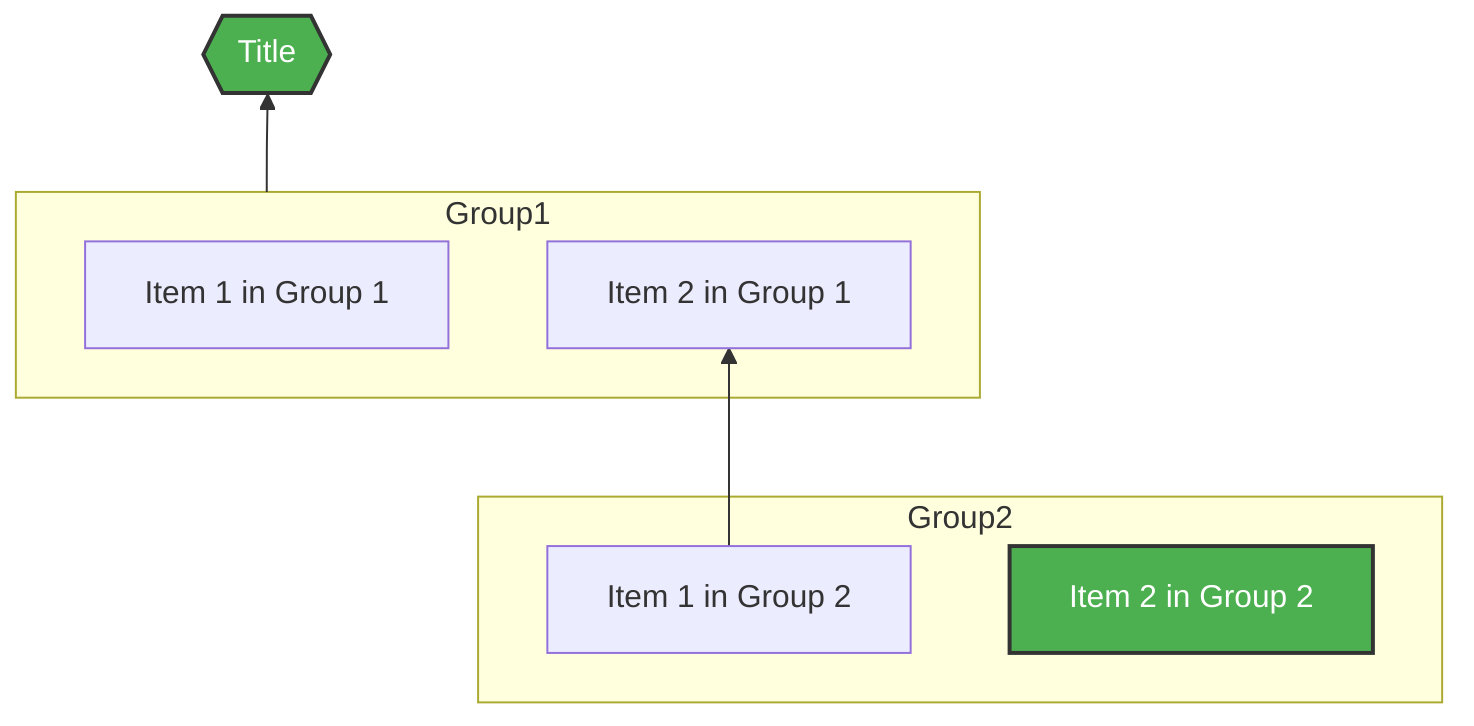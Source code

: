 flowchart BT
    A{{Title}}

    subgraph Group1
        A1[Item 1 in Group 1]
        A2[Item 2 in Group 1]
    end

    subgraph Group2
        B1[Item 1 in Group 2]
        B2[Item 2 in Group 2]
    end

    Group1 --> A
    B1 --> A2

    style A fill:#4CAF50,stroke:#333,stroke-width:2px,color:#fff
    style B2 fill:#4CAF50,stroke:#333,stroke-width:2px,color:#fff